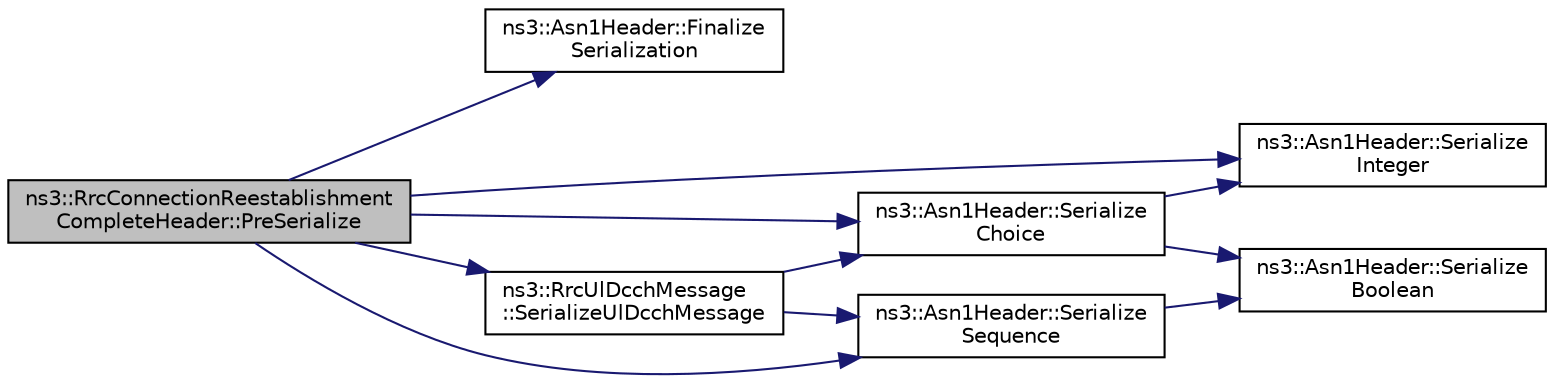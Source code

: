 digraph "ns3::RrcConnectionReestablishmentCompleteHeader::PreSerialize"
{
 // LATEX_PDF_SIZE
  edge [fontname="Helvetica",fontsize="10",labelfontname="Helvetica",labelfontsize="10"];
  node [fontname="Helvetica",fontsize="10",shape=record];
  rankdir="LR";
  Node1 [label="ns3::RrcConnectionReestablishment\lCompleteHeader::PreSerialize",height=0.2,width=0.4,color="black", fillcolor="grey75", style="filled", fontcolor="black",tooltip="This function serializes class attributes to m_serializationResult local Buffer."];
  Node1 -> Node2 [color="midnightblue",fontsize="10",style="solid",fontname="Helvetica"];
  Node2 [label="ns3::Asn1Header::Finalize\lSerialization",height=0.2,width=0.4,color="black", fillcolor="white", style="filled",URL="$classns3_1_1_asn1_header.html#a7ea2784cdeba4cb24ca486a210074284",tooltip="Finalizes an in progress serialization."];
  Node1 -> Node3 [color="midnightblue",fontsize="10",style="solid",fontname="Helvetica"];
  Node3 [label="ns3::Asn1Header::Serialize\lChoice",height=0.2,width=0.4,color="black", fillcolor="white", style="filled",URL="$classns3_1_1_asn1_header.html#a6b9aa3abf0b1b552f067e2aaeeca5421",tooltip="Serialize a Choice (set of options)"];
  Node3 -> Node4 [color="midnightblue",fontsize="10",style="solid",fontname="Helvetica"];
  Node4 [label="ns3::Asn1Header::Serialize\lBoolean",height=0.2,width=0.4,color="black", fillcolor="white", style="filled",URL="$classns3_1_1_asn1_header.html#adb25cb989e7f04d0491355a956e2ed4b",tooltip="Serialize a bool."];
  Node3 -> Node5 [color="midnightblue",fontsize="10",style="solid",fontname="Helvetica"];
  Node5 [label="ns3::Asn1Header::Serialize\lInteger",height=0.2,width=0.4,color="black", fillcolor="white", style="filled",URL="$classns3_1_1_asn1_header.html#a86beac22ada368cede5f5c9568262d67",tooltip="Serialize an Integer."];
  Node1 -> Node5 [color="midnightblue",fontsize="10",style="solid",fontname="Helvetica"];
  Node1 -> Node6 [color="midnightblue",fontsize="10",style="solid",fontname="Helvetica"];
  Node6 [label="ns3::Asn1Header::Serialize\lSequence",height=0.2,width=0.4,color="black", fillcolor="white", style="filled",URL="$classns3_1_1_asn1_header.html#a66794c18e0f8c3e0c40720eaf38c5922",tooltip="Serialize a sequence."];
  Node6 -> Node4 [color="midnightblue",fontsize="10",style="solid",fontname="Helvetica"];
  Node1 -> Node7 [color="midnightblue",fontsize="10",style="solid",fontname="Helvetica"];
  Node7 [label="ns3::RrcUlDcchMessage\l::SerializeUlDcchMessage",height=0.2,width=0.4,color="black", fillcolor="white", style="filled",URL="$classns3_1_1_rrc_ul_dcch_message.html#ac639bbf7eb586d1d40cabcfae2e73b76",tooltip="Serialize UL DCCH message function."];
  Node7 -> Node3 [color="midnightblue",fontsize="10",style="solid",fontname="Helvetica"];
  Node7 -> Node6 [color="midnightblue",fontsize="10",style="solid",fontname="Helvetica"];
}
